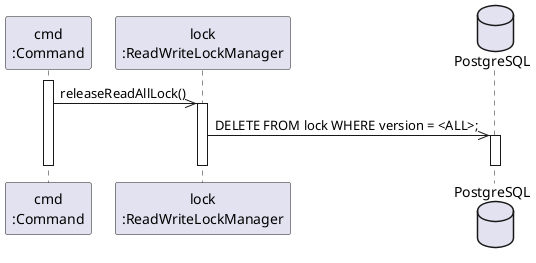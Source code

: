 @startuml sequenceDiagram
  participant "cmd\n:Command" as cmd
  participant "lock\n:ReadWriteLockManager" as lm
  database PostgreSQL as db

  activate cmd
    cmd->>lm: releaseReadAllLock()
    activate lm
      lm->>db: DELETE FROM lock WHERE version = <ALL>;
      activate db
      deactivate db
    deactivate lm
  deactivate cmd
@enduml